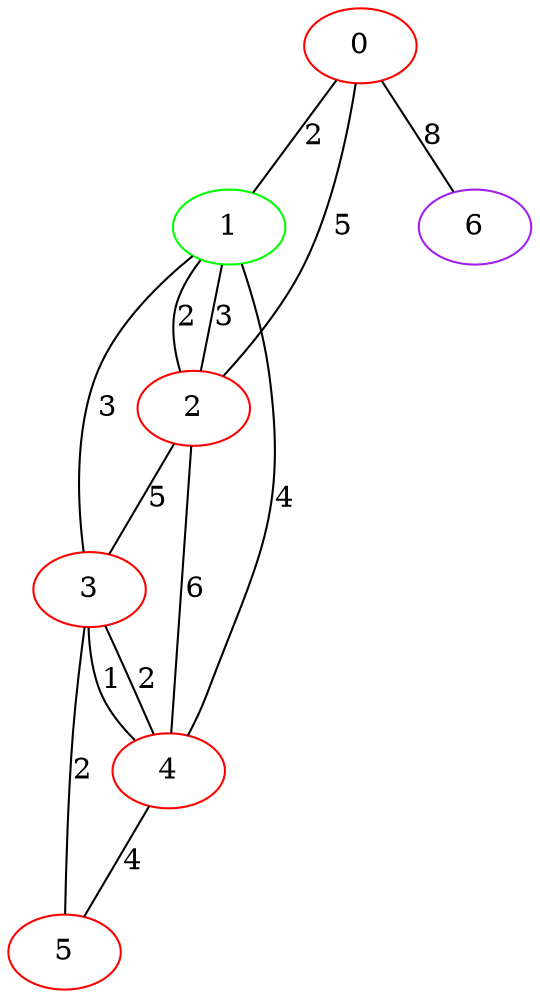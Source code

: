graph "" {
0 [color=red, weight=1];
1 [color=green, weight=2];
2 [color=red, weight=1];
3 [color=red, weight=1];
4 [color=red, weight=1];
5 [color=red, weight=1];
6 [color=purple, weight=4];
0 -- 1  [key=0, label=2];
0 -- 2  [key=0, label=5];
0 -- 6  [key=0, label=8];
1 -- 2  [key=0, label=2];
1 -- 2  [key=1, label=3];
1 -- 3  [key=0, label=3];
1 -- 4  [key=0, label=4];
2 -- 3  [key=0, label=5];
2 -- 4  [key=0, label=6];
3 -- 4  [key=0, label=1];
3 -- 4  [key=1, label=2];
3 -- 5  [key=0, label=2];
4 -- 5  [key=0, label=4];
}
